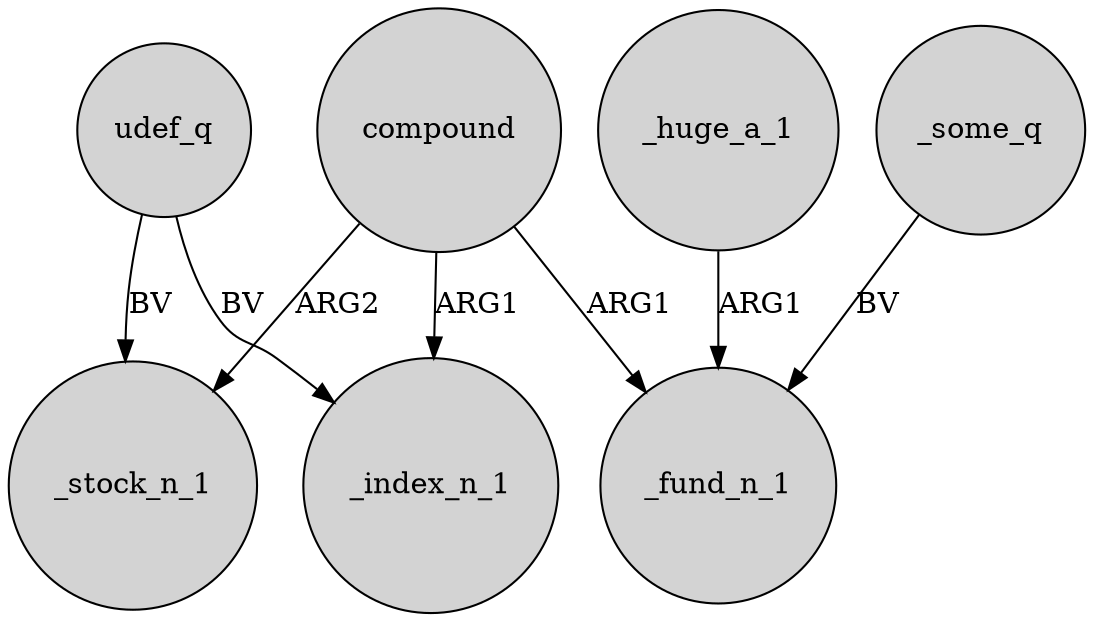 digraph {
	node [shape=circle style=filled]
	udef_q -> _stock_n_1 [label=BV]
	_some_q -> _fund_n_1 [label=BV]
	udef_q -> _index_n_1 [label=BV]
	compound -> _stock_n_1 [label=ARG2]
	compound -> _fund_n_1 [label=ARG1]
	compound -> _index_n_1 [label=ARG1]
	_huge_a_1 -> _fund_n_1 [label=ARG1]
}
